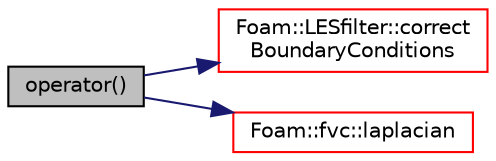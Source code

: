 digraph "operator()"
{
  bgcolor="transparent";
  edge [fontname="Helvetica",fontsize="10",labelfontname="Helvetica",labelfontsize="10"];
  node [fontname="Helvetica",fontsize="10",shape=record];
  rankdir="LR";
  Node860 [label="operator()",height=0.2,width=0.4,color="black", fillcolor="grey75", style="filled", fontcolor="black"];
  Node860 -> Node861 [color="midnightblue",fontsize="10",style="solid",fontname="Helvetica"];
  Node861 [label="Foam::LESfilter::correct\lBoundaryConditions",height=0.2,width=0.4,color="red",URL="$a32269.html#a3600a89c068cd70021ee6d2cad2b41b3",tooltip="Temporary function to ensure the coupled boundary conditions of the. "];
  Node860 -> Node866 [color="midnightblue",fontsize="10",style="solid",fontname="Helvetica"];
  Node866 [label="Foam::fvc::laplacian",height=0.2,width=0.4,color="red",URL="$a21861.html#ac75bff389d0405149b204b0d7ac214cd"];
}
